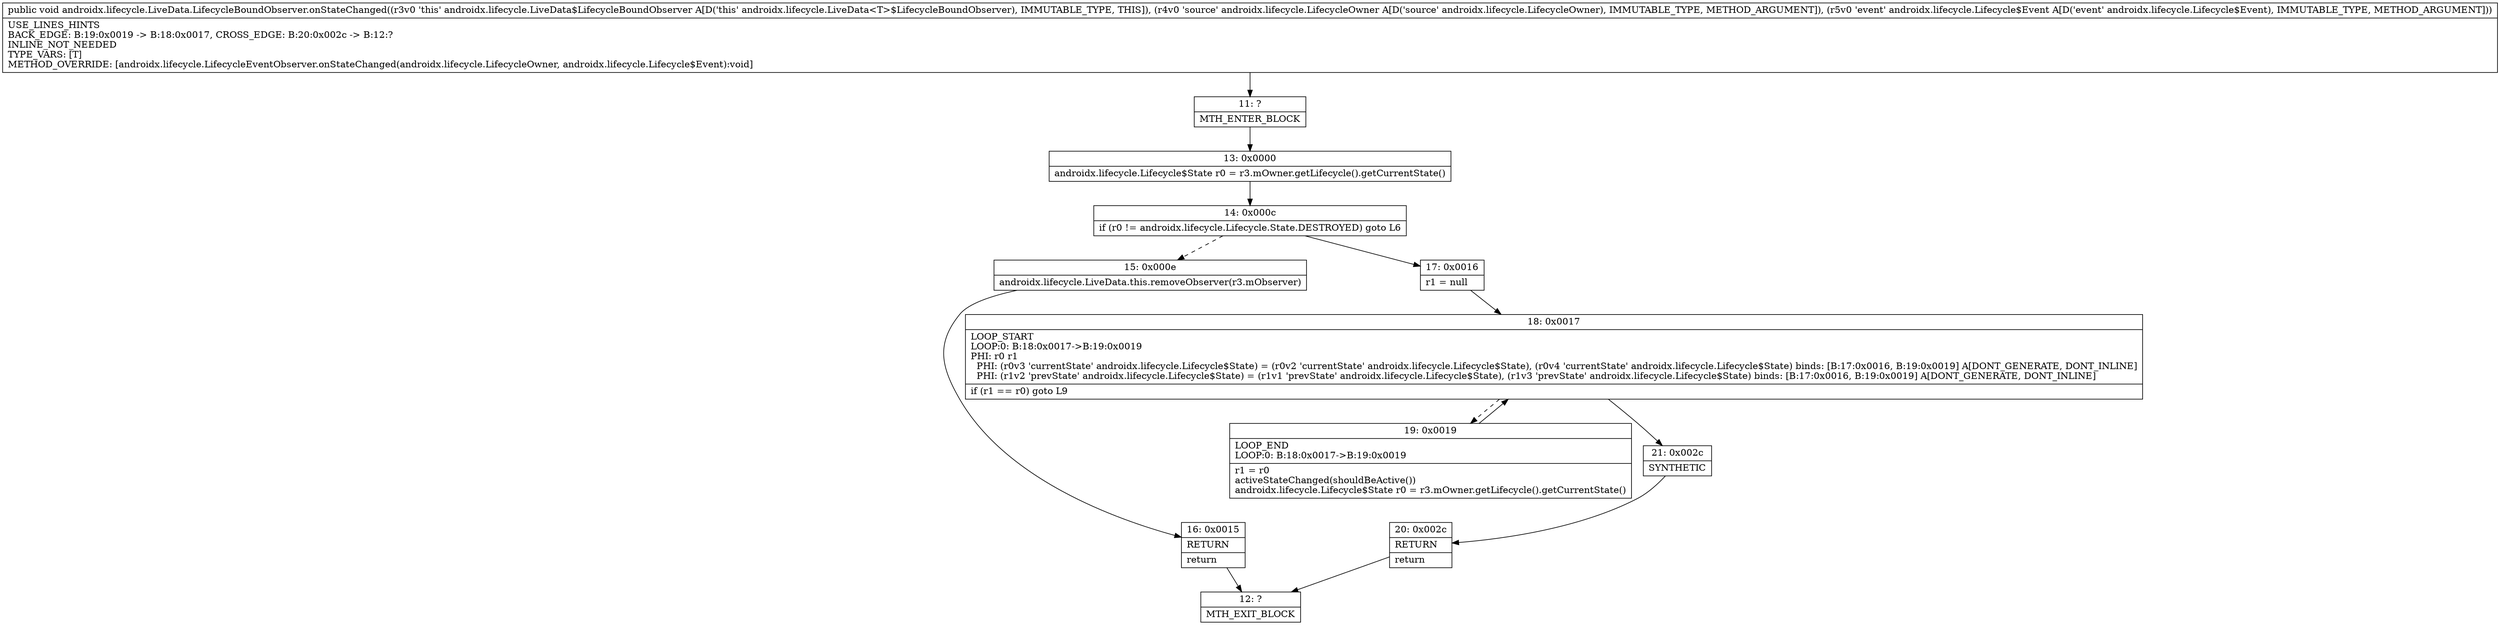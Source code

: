 digraph "CFG forandroidx.lifecycle.LiveData.LifecycleBoundObserver.onStateChanged(Landroidx\/lifecycle\/LifecycleOwner;Landroidx\/lifecycle\/Lifecycle$Event;)V" {
Node_11 [shape=record,label="{11\:\ ?|MTH_ENTER_BLOCK\l}"];
Node_13 [shape=record,label="{13\:\ 0x0000|androidx.lifecycle.Lifecycle$State r0 = r3.mOwner.getLifecycle().getCurrentState()\l}"];
Node_14 [shape=record,label="{14\:\ 0x000c|if (r0 != androidx.lifecycle.Lifecycle.State.DESTROYED) goto L6\l}"];
Node_15 [shape=record,label="{15\:\ 0x000e|androidx.lifecycle.LiveData.this.removeObserver(r3.mObserver)\l}"];
Node_16 [shape=record,label="{16\:\ 0x0015|RETURN\l|return\l}"];
Node_12 [shape=record,label="{12\:\ ?|MTH_EXIT_BLOCK\l}"];
Node_17 [shape=record,label="{17\:\ 0x0016|r1 = null\l}"];
Node_18 [shape=record,label="{18\:\ 0x0017|LOOP_START\lLOOP:0: B:18:0x0017\-\>B:19:0x0019\lPHI: r0 r1 \l  PHI: (r0v3 'currentState' androidx.lifecycle.Lifecycle$State) = (r0v2 'currentState' androidx.lifecycle.Lifecycle$State), (r0v4 'currentState' androidx.lifecycle.Lifecycle$State) binds: [B:17:0x0016, B:19:0x0019] A[DONT_GENERATE, DONT_INLINE]\l  PHI: (r1v2 'prevState' androidx.lifecycle.Lifecycle$State) = (r1v1 'prevState' androidx.lifecycle.Lifecycle$State), (r1v3 'prevState' androidx.lifecycle.Lifecycle$State) binds: [B:17:0x0016, B:19:0x0019] A[DONT_GENERATE, DONT_INLINE]\l|if (r1 == r0) goto L9\l}"];
Node_19 [shape=record,label="{19\:\ 0x0019|LOOP_END\lLOOP:0: B:18:0x0017\-\>B:19:0x0019\l|r1 = r0\lactiveStateChanged(shouldBeActive())\landroidx.lifecycle.Lifecycle$State r0 = r3.mOwner.getLifecycle().getCurrentState()\l}"];
Node_21 [shape=record,label="{21\:\ 0x002c|SYNTHETIC\l}"];
Node_20 [shape=record,label="{20\:\ 0x002c|RETURN\l|return\l}"];
MethodNode[shape=record,label="{public void androidx.lifecycle.LiveData.LifecycleBoundObserver.onStateChanged((r3v0 'this' androidx.lifecycle.LiveData$LifecycleBoundObserver A[D('this' androidx.lifecycle.LiveData\<T\>$LifecycleBoundObserver), IMMUTABLE_TYPE, THIS]), (r4v0 'source' androidx.lifecycle.LifecycleOwner A[D('source' androidx.lifecycle.LifecycleOwner), IMMUTABLE_TYPE, METHOD_ARGUMENT]), (r5v0 'event' androidx.lifecycle.Lifecycle$Event A[D('event' androidx.lifecycle.Lifecycle$Event), IMMUTABLE_TYPE, METHOD_ARGUMENT]))  | USE_LINES_HINTS\lBACK_EDGE: B:19:0x0019 \-\> B:18:0x0017, CROSS_EDGE: B:20:0x002c \-\> B:12:?\lINLINE_NOT_NEEDED\lTYPE_VARS: [T]\lMETHOD_OVERRIDE: [androidx.lifecycle.LifecycleEventObserver.onStateChanged(androidx.lifecycle.LifecycleOwner, androidx.lifecycle.Lifecycle$Event):void]\l}"];
MethodNode -> Node_11;Node_11 -> Node_13;
Node_13 -> Node_14;
Node_14 -> Node_15[style=dashed];
Node_14 -> Node_17;
Node_15 -> Node_16;
Node_16 -> Node_12;
Node_17 -> Node_18;
Node_18 -> Node_19[style=dashed];
Node_18 -> Node_21;
Node_19 -> Node_18;
Node_21 -> Node_20;
Node_20 -> Node_12;
}

